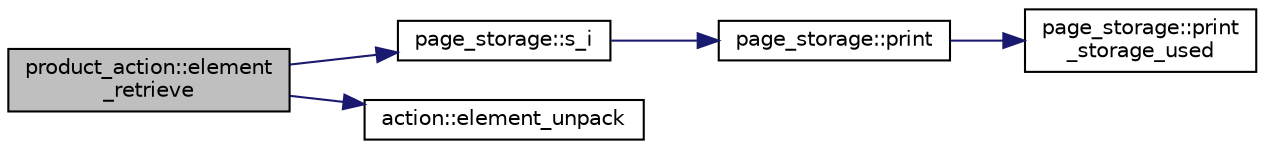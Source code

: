 digraph "product_action::element_retrieve"
{
  edge [fontname="Helvetica",fontsize="10",labelfontname="Helvetica",labelfontsize="10"];
  node [fontname="Helvetica",fontsize="10",shape=record];
  rankdir="LR";
  Node1950 [label="product_action::element\l_retrieve",height=0.2,width=0.4,color="black", fillcolor="grey75", style="filled", fontcolor="black"];
  Node1950 -> Node1951 [color="midnightblue",fontsize="10",style="solid",fontname="Helvetica"];
  Node1951 [label="page_storage::s_i",height=0.2,width=0.4,color="black", fillcolor="white", style="filled",URL="$dc/d72/classpage__storage.html#aab89cc6a99b0a56d04255ae00e9a0849"];
  Node1951 -> Node1952 [color="midnightblue",fontsize="10",style="solid",fontname="Helvetica"];
  Node1952 [label="page_storage::print",height=0.2,width=0.4,color="black", fillcolor="white", style="filled",URL="$dc/d72/classpage__storage.html#a61e349f7431f6e16328bcfbc7e1d5633"];
  Node1952 -> Node1953 [color="midnightblue",fontsize="10",style="solid",fontname="Helvetica"];
  Node1953 [label="page_storage::print\l_storage_used",height=0.2,width=0.4,color="black", fillcolor="white", style="filled",URL="$dc/d72/classpage__storage.html#a719dd1f54fd300fbc94ca2b750ed4508"];
  Node1950 -> Node1954 [color="midnightblue",fontsize="10",style="solid",fontname="Helvetica"];
  Node1954 [label="action::element_unpack",height=0.2,width=0.4,color="black", fillcolor="white", style="filled",URL="$d2/d86/classaction.html#a02107279a3bdcf054008bd180dfaef10"];
}

